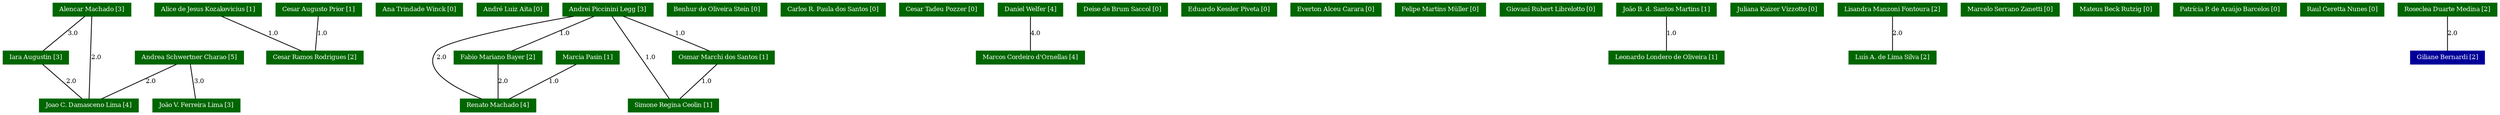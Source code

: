 strict graph grafo2 {
	graph [bb="0,0,2842,141",
		id=grafo2,
		overlap=False
	];
	node [fontsize=8,
		label="\N",
		shape=rectangle,
		style=filled
	];
	0	 [URL="http://localhost/curriculos/5538050121450638.html",
		color="#006600",
		fontcolor="#FFFFFF",
		height=0.23611,
		label="Alencar Machado [3]",
		pos="96.5,132.5",
		width=1.1944];
	18	 [URL="http://localhost/curriculos/1670816922219129.html",
		color="#006600",
		fontcolor="#FFFFFF",
		height=0.23611,
		label="Iara Augustin [3]",
		pos="36.5,70.5",
		width=1.0139];
	0 -- 18	 [fontsize=8,
		label=3.0,
		lp="75.5,101.5",
		pos="88.656,123.66 77.094,112.09 55.61,90.61 44.156,79.156"];
	20	 [URL="http://localhost/curriculos/8369217264362638.html",
		color="#006600",
		fontcolor="#FFFFFF",
		height=0.23611,
		label="Joao C. Damasceno Lima [4]",
		pos="108.5,8.5",
		width=1.5556];
	0 -- 20	 [fontsize=8,
		label=2.0,
		lp="108.5,70.5",
		pos="97.251,123.87 99.406,101.96 105.59,39.035 107.75,17.129"];
	18 -- 20	 [fontsize=8,
		label=2.0,
		lp="82.5,39.5",
		pos="45.619,61.901 59.393,50.423 85.364,28.78 99.228,17.227"];
	1	 [URL="http://localhost/curriculos/1143985671114403.html",
		color="#006600",
		fontcolor="#FFFFFF",
		height=0.23611,
		label="Alice de Jesus Kozakevicius [1]",
		pos="239.5,132.5",
		width=1.6806];
	9	 [URL="http://localhost/curriculos/1751666562438251.html",
		color="#006600",
		fontcolor="#FFFFFF",
		height=0.23611,
		label="Cesar Ramos Rodrigues [2]",
		pos="353.5,70.5",
		width=1.4722];
	1 -- 9	 [fontsize=8,
		label=1.0,
		lp="308.5,101.5",
		pos="253.94,123.9 275.87,112.36 317.32,90.542 339.18,79.037"];
	2	 [URL="http://localhost/curriculos/5075974938483862.html",
		color="#006600",
		fontcolor="#FFFFFF",
		height=0.23611,
		label="Ana Trindade Winck [0]",
		pos="479.5,132.5",
		width=1.3472];
	3	 [URL="http://localhost/curriculos/8251676116103188.html",
		color="#006600",
		fontcolor="#FFFFFF",
		height=0.23611,
		label="Andrea Schwertner Charao [5]",
		pos="198.5,70.5",
		width=1.6389];
	3 -- 20	 [fontsize=8,
		label=2.0,
		lp="164.5,39.5",
		pos="187.1,61.901 169.79,50.36 137.06,28.542 119.81,17.037"];
	21	 [URL="http://localhost/curriculos/6266546896929217.html",
		color="#006600",
		fontcolor="#FFFFFF",
		height=0.23611,
		label="João V. Ferreira Lima [3]",
		pos="233.5,8.5",
		width=1.4167];
	3 -- 21	 [fontsize=8,
		label=3.0,
		lp="223.5,39.5",
		pos="203.08,61.656 209.82,50.094 222.35,28.61 229.03,17.156"];
	4	 [URL="http://localhost/curriculos/1940130702621909.html",
		color="#006600",
		fontcolor="#FFFFFF",
		height=0.23611,
		label="André Luiz Aita [0]",
		pos="587.5,132.5",
		width=1.1528];
	5	 [URL="http://localhost/curriculos/9873333807426188.html",
		color="#006600",
		fontcolor="#FFFFFF",
		height=0.23611,
		label="Andrei Piccinini Legg [3]",
		pos="697.5,132.5",
		width=1.4028];
	15	 [URL="http://localhost/curriculos/9904863693302949.html",
		color="#006600",
		fontcolor="#FFFFFF",
		height=0.23611,
		label="Fabio Mariano Bayer [2]",
		pos="568.5,70.5",
		width=1.3611];
	5 -- 15	 [fontsize=8,
		label=1.0,
		lp="646.5,101.5",
		pos="681.16,123.9 656.35,112.36 609.44,90.542 584.71,79.037"];
	30	 [URL="http://localhost/curriculos/3867718775277531.html",
		color="#006600",
		fontcolor="#FFFFFF",
		height=0.23611,
		label="Osmar Marchi dos Santos [1]",
		pos="827.5,70.5",
		width=1.5556];
	5 -- 30	 [fontsize=8,
		label=1.0,
		lp="780.5,101.5",
		pos="716,123.95 727.92,119.01 743.71,112.32 757.5,106 776.84,97.135 798.78,86.167 812.87,79.011"];
	33	 [URL="http://localhost/curriculos/2684900317624442.html",
		color="#006600",
		fontcolor="#FFFFFF",
		height=0.23611,
		label="Renato Machado [4]",
		pos="568.5,8.5",
		width=1.1528];
	5 -- 33	 [fontsize=8,
		label=2.0,
		lp="505.5,70.5",
		pos="646.79,125.02 594.52,117.18 518.24,102.08 500.5,79 481.57,54.371 524.98,29.242 550.9,17.056"];
	35	 [URL="http://localhost/curriculos/7514884760338859.html",
		color="#006600",
		fontcolor="#FFFFFF",
		height=0.23611,
		label="Simone Regina Ceolin [1]",
		pos="772.5,8.5",
		width=1.4028];
	5 -- 35	 [fontsize=8,
		label=1.0,
		lp="745.5,70.5",
		pos="702.19,123.87 715.66,101.96 754.34,39.035 767.81,17.129"];
	15 -- 33	 [fontsize=8,
		label=2.0,
		lp="573.5,39.5",
		pos="568.5,61.656 568.5,50.094 568.5,28.61 568.5,17.156"];
	30 -- 35	 [fontsize=8,
		label=1.0,
		lp="808.5,39.5",
		pos="820.31,61.656 809.71,50.094 790.02,28.61 779.52,17.156"];
	6	 [URL="http://localhost/curriculos/4640320476003795.html",
		color="#006600",
		fontcolor="#FFFFFF",
		height=0.23611,
		label="Benhur de Oliveira Stein [0]",
		pos="821.5,132.5",
		width=1.5278];
	7	 [URL="http://localhost/curriculos/0538173746410766.html",
		color="#006600",
		fontcolor="#FFFFFF",
		height=0.23611,
		label="Carlos R. Paula dos Santos [0]",
		pos="952.5,132.5",
		width=1.6111];
	8	 [URL="http://localhost/curriculos/6115049894755620.html",
		color="#006600",
		fontcolor="#FFFFFF",
		height=0.23611,
		label="Cesar Augusto Prior [1]",
		pos="365.5,132.5",
		width=1.3194];
	8 -- 9	 [fontsize=8,
		label=1.0,
		lp="365.5,101.5",
		pos="363.93,123.66 361.62,112.09 357.32,90.61 355.03,79.156"];
	10	 [URL="http://localhost/curriculos/4519764091092504.html",
		color="#006600",
		fontcolor="#FFFFFF",
		height=0.23611,
		label="Cesar Tadeu Pozzer [0]",
		pos="1076.5,132.5",
		width=1.3194];
	11	 [URL="http://localhost/curriculos/7506460984370717.html",
		color="#006600",
		fontcolor="#FFFFFF",
		height=0.23611,
		label="Daniel Welfer [4]",
		pos="1180.5,132.5",
		width=1.0556];
	28	 [URL="http://localhost/curriculos/1765721612533942.html",
		color="#006600",
		fontcolor="#FFFFFF",
		height=0.23611,
		label="Marcos Cordeiro d'Ornellas [4]",
		pos="1180.5,70.5",
		width=1.6528];
	11 -- 28	 [fontsize=8,
		label=4.0,
		lp="1185.5,101.5",
		pos="1180.5,123.66 1180.5,112.09 1180.5,90.61 1180.5,79.156"];
	12	 [URL="http://localhost/curriculos/7758924784164781.html",
		color="#006600",
		fontcolor="#FFFFFF",
		height=0.23611,
		label="Deise de Brum Saccol [0]",
		pos="1287.5,132.5",
		width=1.4028];
	13	 [URL="http://localhost/curriculos/8687196768910831.html",
		color="#006600",
		fontcolor="#FFFFFF",
		height=0.23611,
		label="Eduardo Kessler Piveta [0]",
		pos="1408.5,132.5",
		width=1.4583];
	14	 [URL="http://localhost/curriculos/4818062789310854.html",
		color="#006600",
		fontcolor="#FFFFFF",
		height=0.23611,
		label="Everton Alceu Carara [0]",
		pos="1529.5,132.5",
		width=1.4028];
	16	 [URL="http://localhost/curriculos/5941686828835081.html",
		color="#006600",
		fontcolor="#FFFFFF",
		height=0.23611,
		label="Felipe Martins Müller [0]",
		pos="1648.5,132.5",
		width=1.3889];
	17	 [URL="http://localhost/curriculos/0865997296771785.html",
		color="#006600",
		fontcolor="#FFFFFF",
		height=0.23611,
		label="Giovani Rubert Librelotto [0]",
		pos="1773.5,132.5",
		width=1.5694];
	19	 [URL="http://localhost/curriculos/3158303689784382.html",
		color="#006600",
		fontcolor="#FFFFFF",
		height=0.23611,
		label="João B. d. Santos Martins [1]",
		pos="1903.5,132.5",
		width=1.5417];
	23	 [URL="http://localhost/curriculos/2248193157231211.html",
		color="#006600",
		fontcolor="#FFFFFF",
		height=0.23611,
		label="Leonardo Londero de Oliveira [1]",
		pos="1903.5,70.5",
		width=1.7778];
	19 -- 23	 [fontsize=8,
		label=1.0,
		lp="1908.5,101.5",
		pos="1903.5,123.66 1903.5,112.09 1903.5,90.61 1903.5,79.156"];
	22	 [URL="http://localhost/curriculos/4384914116033913.html",
		color="#006600",
		fontcolor="#FFFFFF",
		height=0.23611,
		label="Juliana Kaizer Vizzotto [0]",
		pos="2029.5,132.5",
		width=1.4722];
	24	 [URL="http://localhost/curriculos/8979575031016933.html",
		color="#006600",
		fontcolor="#FFFFFF",
		height=0.23611,
		label="Lisandra Manzoni Fontoura [2]",
		pos="2159.5,132.5",
		width=1.6389];
	25	 [URL="http://localhost/curriculos/8066370508832550.html",
		color="#006600",
		fontcolor="#FFFFFF",
		height=0.23611,
		label="Luís A. de Lima Silva [2]",
		pos="2159.5,70.5",
		width=1.4028];
	24 -- 25	 [fontsize=8,
		label=2.0,
		lp="2164.5,101.5",
		pos="2159.5,123.66 2159.5,112.09 2159.5,90.61 2159.5,79.156"];
	26	 [URL="http://localhost/curriculos/8972369058300871.html",
		color="#006600",
		fontcolor="#FFFFFF",
		height=0.23611,
		label="Marcelo Serrano Zanetti [0]",
		pos="2291.5,132.5",
		width=1.5139];
	27	 [URL="http://localhost/curriculos/1611789402968312.html",
		color="#006600",
		fontcolor="#FFFFFF",
		height=0.23611,
		label="Marcia Pasin [1]",
		pos="671.5,70.5",
		width=0.98611];
	27 -- 33	 [fontsize=8,
		label=1.0,
		lp="631.5,39.5",
		pos="658.45,61.901 638.64,50.36 601.19,28.542 581.44,17.037"];
	29	 [URL="http://localhost/curriculos/5220540043911446.html",
		color="#006600",
		fontcolor="#FFFFFF",
		height=0.23611,
		label="Mateus Beck Rutzig [0]",
		pos="2411.5,132.5",
		width=1.3056];
	31	 [URL="http://localhost/curriculos/6069105173950277.html",
		color="#006600",
		fontcolor="#FFFFFF",
		height=0.23611,
		label="Patrícia P. de Araújo Barcelos [0]",
		pos="2540.5,132.5",
		width=1.7778];
	32	 [URL="http://localhost/curriculos/7947423722511295.html",
		color="#006600",
		fontcolor="#FFFFFF",
		height=0.23611,
		label="Raul Ceretta Nunes [0]",
		pos="2668.5,132.5",
		width=1.2778];
	34	 [URL="http://localhost/curriculos/6560346309368052.html",
		color="#006600",
		fontcolor="#FFFFFF",
		height=0.23611,
		label="Roseclea Duarte Medina [2]",
		pos="2787.5,132.5",
		width=1.5139];
	36	 [URL="http://localhost/curriculos/8988734339185408.html",
		color="#000099",
		fontcolor="#FFFFFF",
		height=0.23611,
		label="Giliane Bernardi [2]",
		pos="2787.5,70.5",
		width=1.1528];
	34 -- 36	 [fontsize=8,
		label=2.0,
		lp="2792.5,101.5",
		pos="2787.5,123.66 2787.5,112.09 2787.5,90.61 2787.5,79.156"];
}
